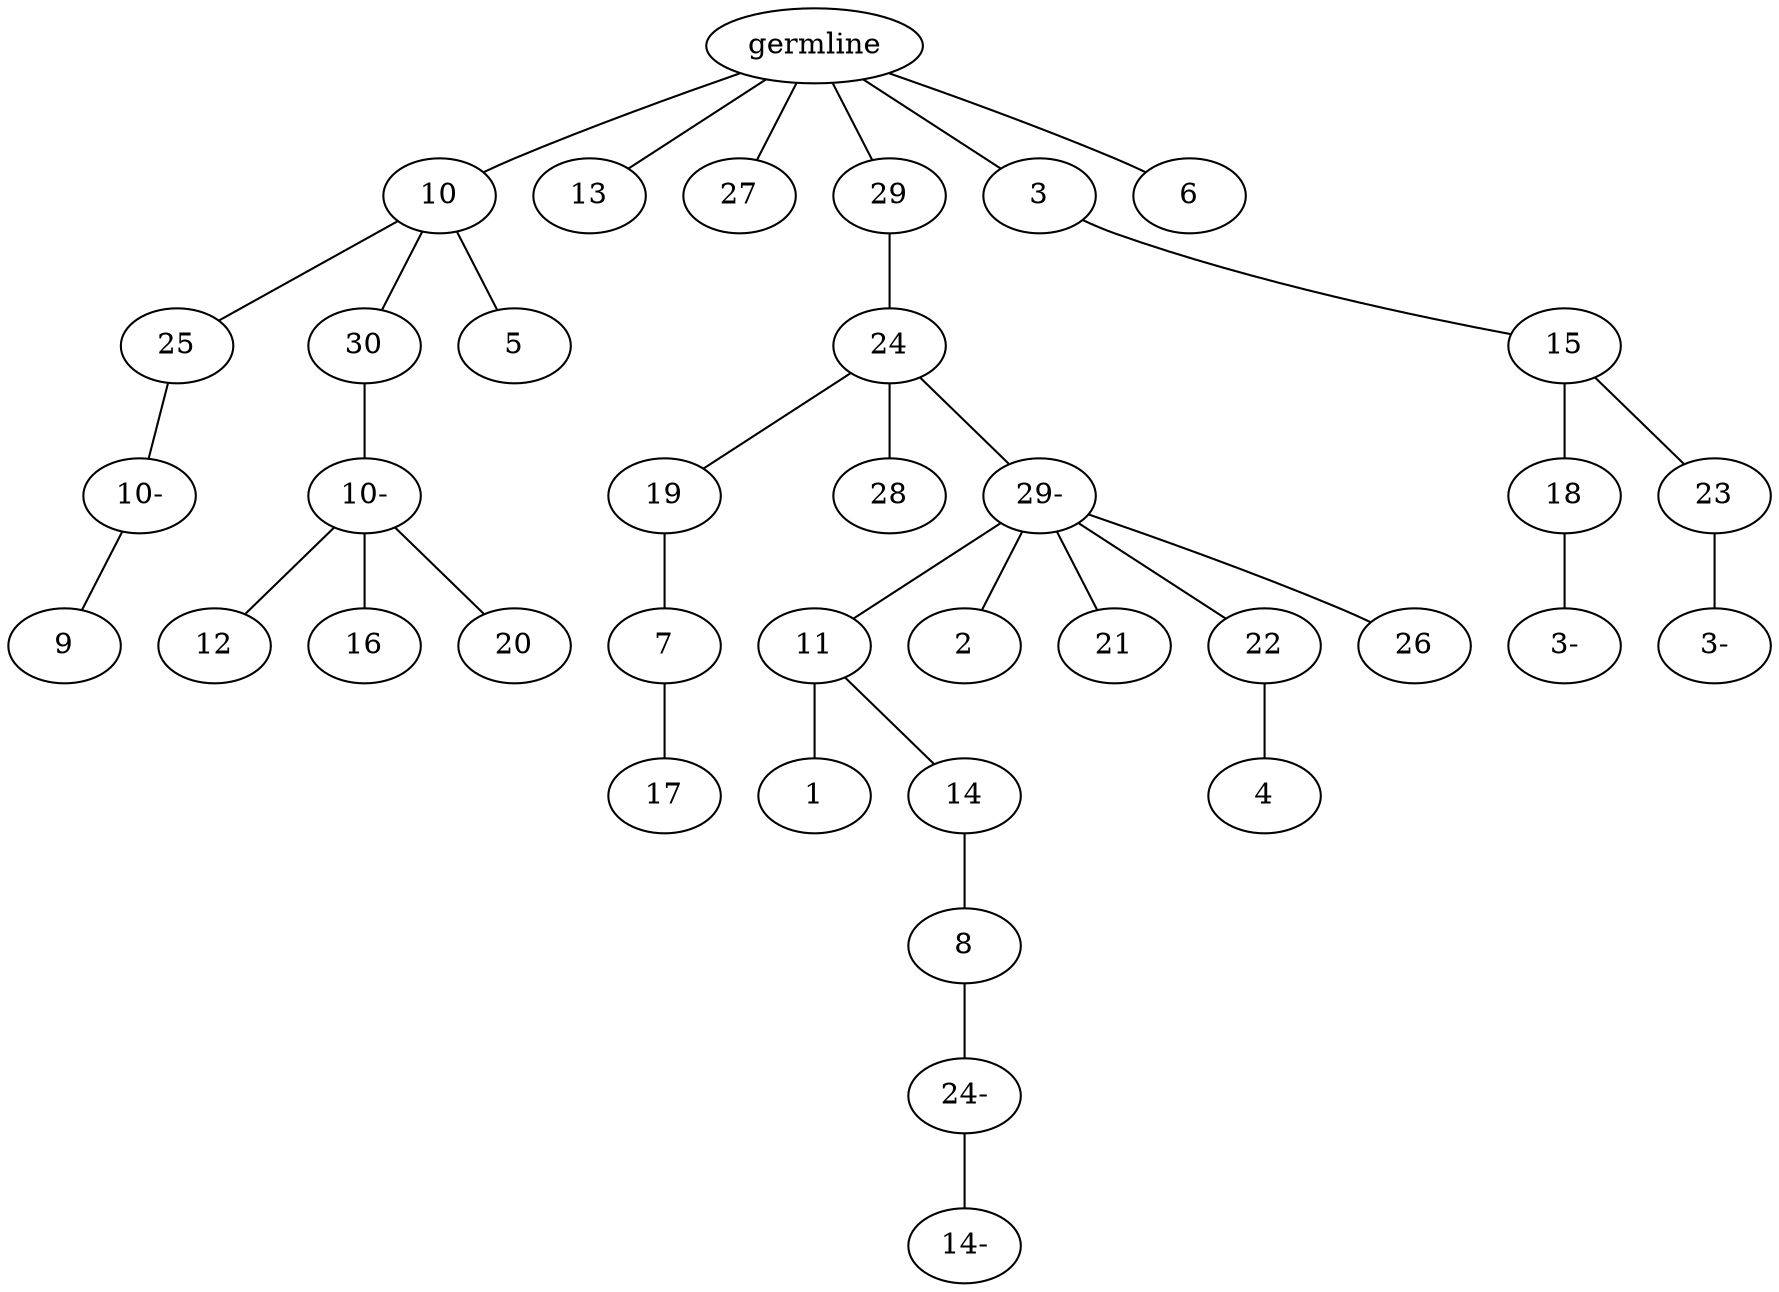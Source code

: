 graph tree {
    "140400995398992" [label="germline"];
    "140400995399952" [label="10"];
    "140400996086592" [label="25"];
    "140400996088992" [label="10-"];
    "140400996088512" [label="9"];
    "140400996088224" [label="30"];
    "140400996089376" [label="10-"];
    "140400996088080" [label="12"];
    "140400996087600" [label="16"];
    "140400996086400" [label="20"];
    "140400996087936" [label="5"];
    "140400995399808" [label="13"];
    "140400995398704" [label="27"];
    "140400996086544" [label="29"];
    "140400996089328" [label="24"];
    "140400996086496" [label="19"];
    "140400996087792" [label="7"];
    "140400996089184" [label="17"];
    "140400996087072" [label="28"];
    "140400996087648" [label="29-"];
    "140400996088272" [label="11"];
    "140400995936096" [label="1"];
    "140400996078976" [label="14"];
    "140400996080608" [label="8"];
    "140400996077824" [label="24-"];
    "140400996080176" [label="14-"];
    "140400995936528" [label="2"];
    "140400995937968" [label="21"];
    "140400996078448" [label="22"];
    "140400996079888" [label="4"];
    "140400996080752" [label="26"];
    "140400996660512" [label="3"];
    "140400996087840" [label="15"];
    "140400996088368" [label="18"];
    "140400996079936" [label="3-"];
    "140400996081520" [label="23"];
    "140400996080320" [label="3-"];
    "140400996662048" [label="6"];
    "140400995398992" -- "140400995399952";
    "140400995398992" -- "140400995399808";
    "140400995398992" -- "140400995398704";
    "140400995398992" -- "140400996086544";
    "140400995398992" -- "140400996660512";
    "140400995398992" -- "140400996662048";
    "140400995399952" -- "140400996086592";
    "140400995399952" -- "140400996088224";
    "140400995399952" -- "140400996087936";
    "140400996086592" -- "140400996088992";
    "140400996088992" -- "140400996088512";
    "140400996088224" -- "140400996089376";
    "140400996089376" -- "140400996088080";
    "140400996089376" -- "140400996087600";
    "140400996089376" -- "140400996086400";
    "140400996086544" -- "140400996089328";
    "140400996089328" -- "140400996086496";
    "140400996089328" -- "140400996087072";
    "140400996089328" -- "140400996087648";
    "140400996086496" -- "140400996087792";
    "140400996087792" -- "140400996089184";
    "140400996087648" -- "140400996088272";
    "140400996087648" -- "140400995936528";
    "140400996087648" -- "140400995937968";
    "140400996087648" -- "140400996078448";
    "140400996087648" -- "140400996080752";
    "140400996088272" -- "140400995936096";
    "140400996088272" -- "140400996078976";
    "140400996078976" -- "140400996080608";
    "140400996080608" -- "140400996077824";
    "140400996077824" -- "140400996080176";
    "140400996078448" -- "140400996079888";
    "140400996660512" -- "140400996087840";
    "140400996087840" -- "140400996088368";
    "140400996087840" -- "140400996081520";
    "140400996088368" -- "140400996079936";
    "140400996081520" -- "140400996080320";
}
